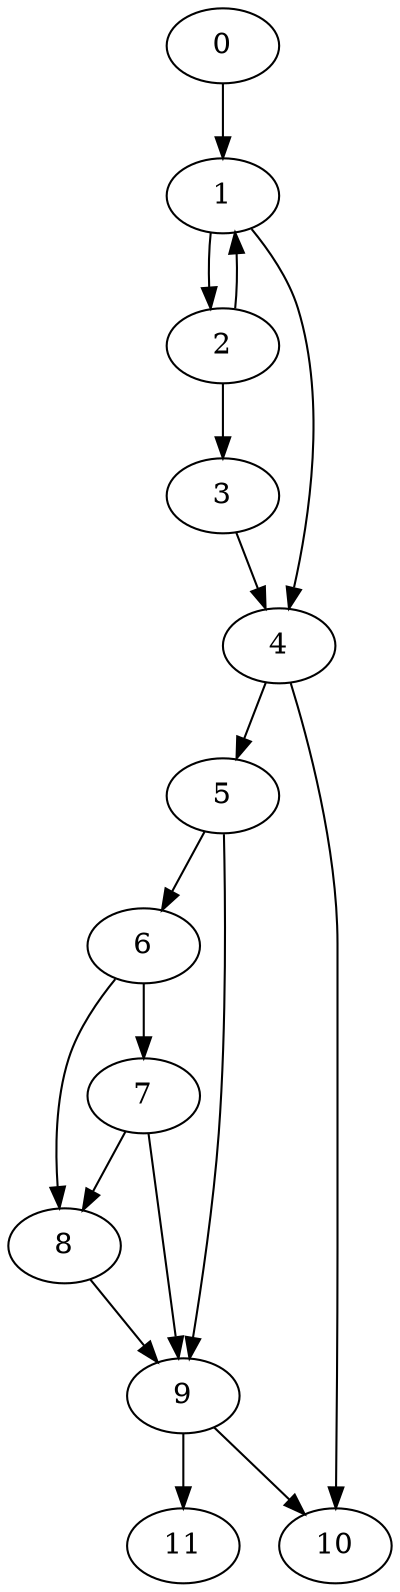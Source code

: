digraph {
	0
	1
	2
	3
	4
	5
	6
	7
	8
	9
	10
	11
	0 -> 1
	2 -> 1
	4 -> 5
	5 -> 6
	6 -> 7
	6 -> 8
	7 -> 8
	5 -> 9
	7 -> 9
	8 -> 9
	9 -> 11
	1 -> 2
	2 -> 3
	3 -> 4
	1 -> 4
	4 -> 10
	9 -> 10
}
